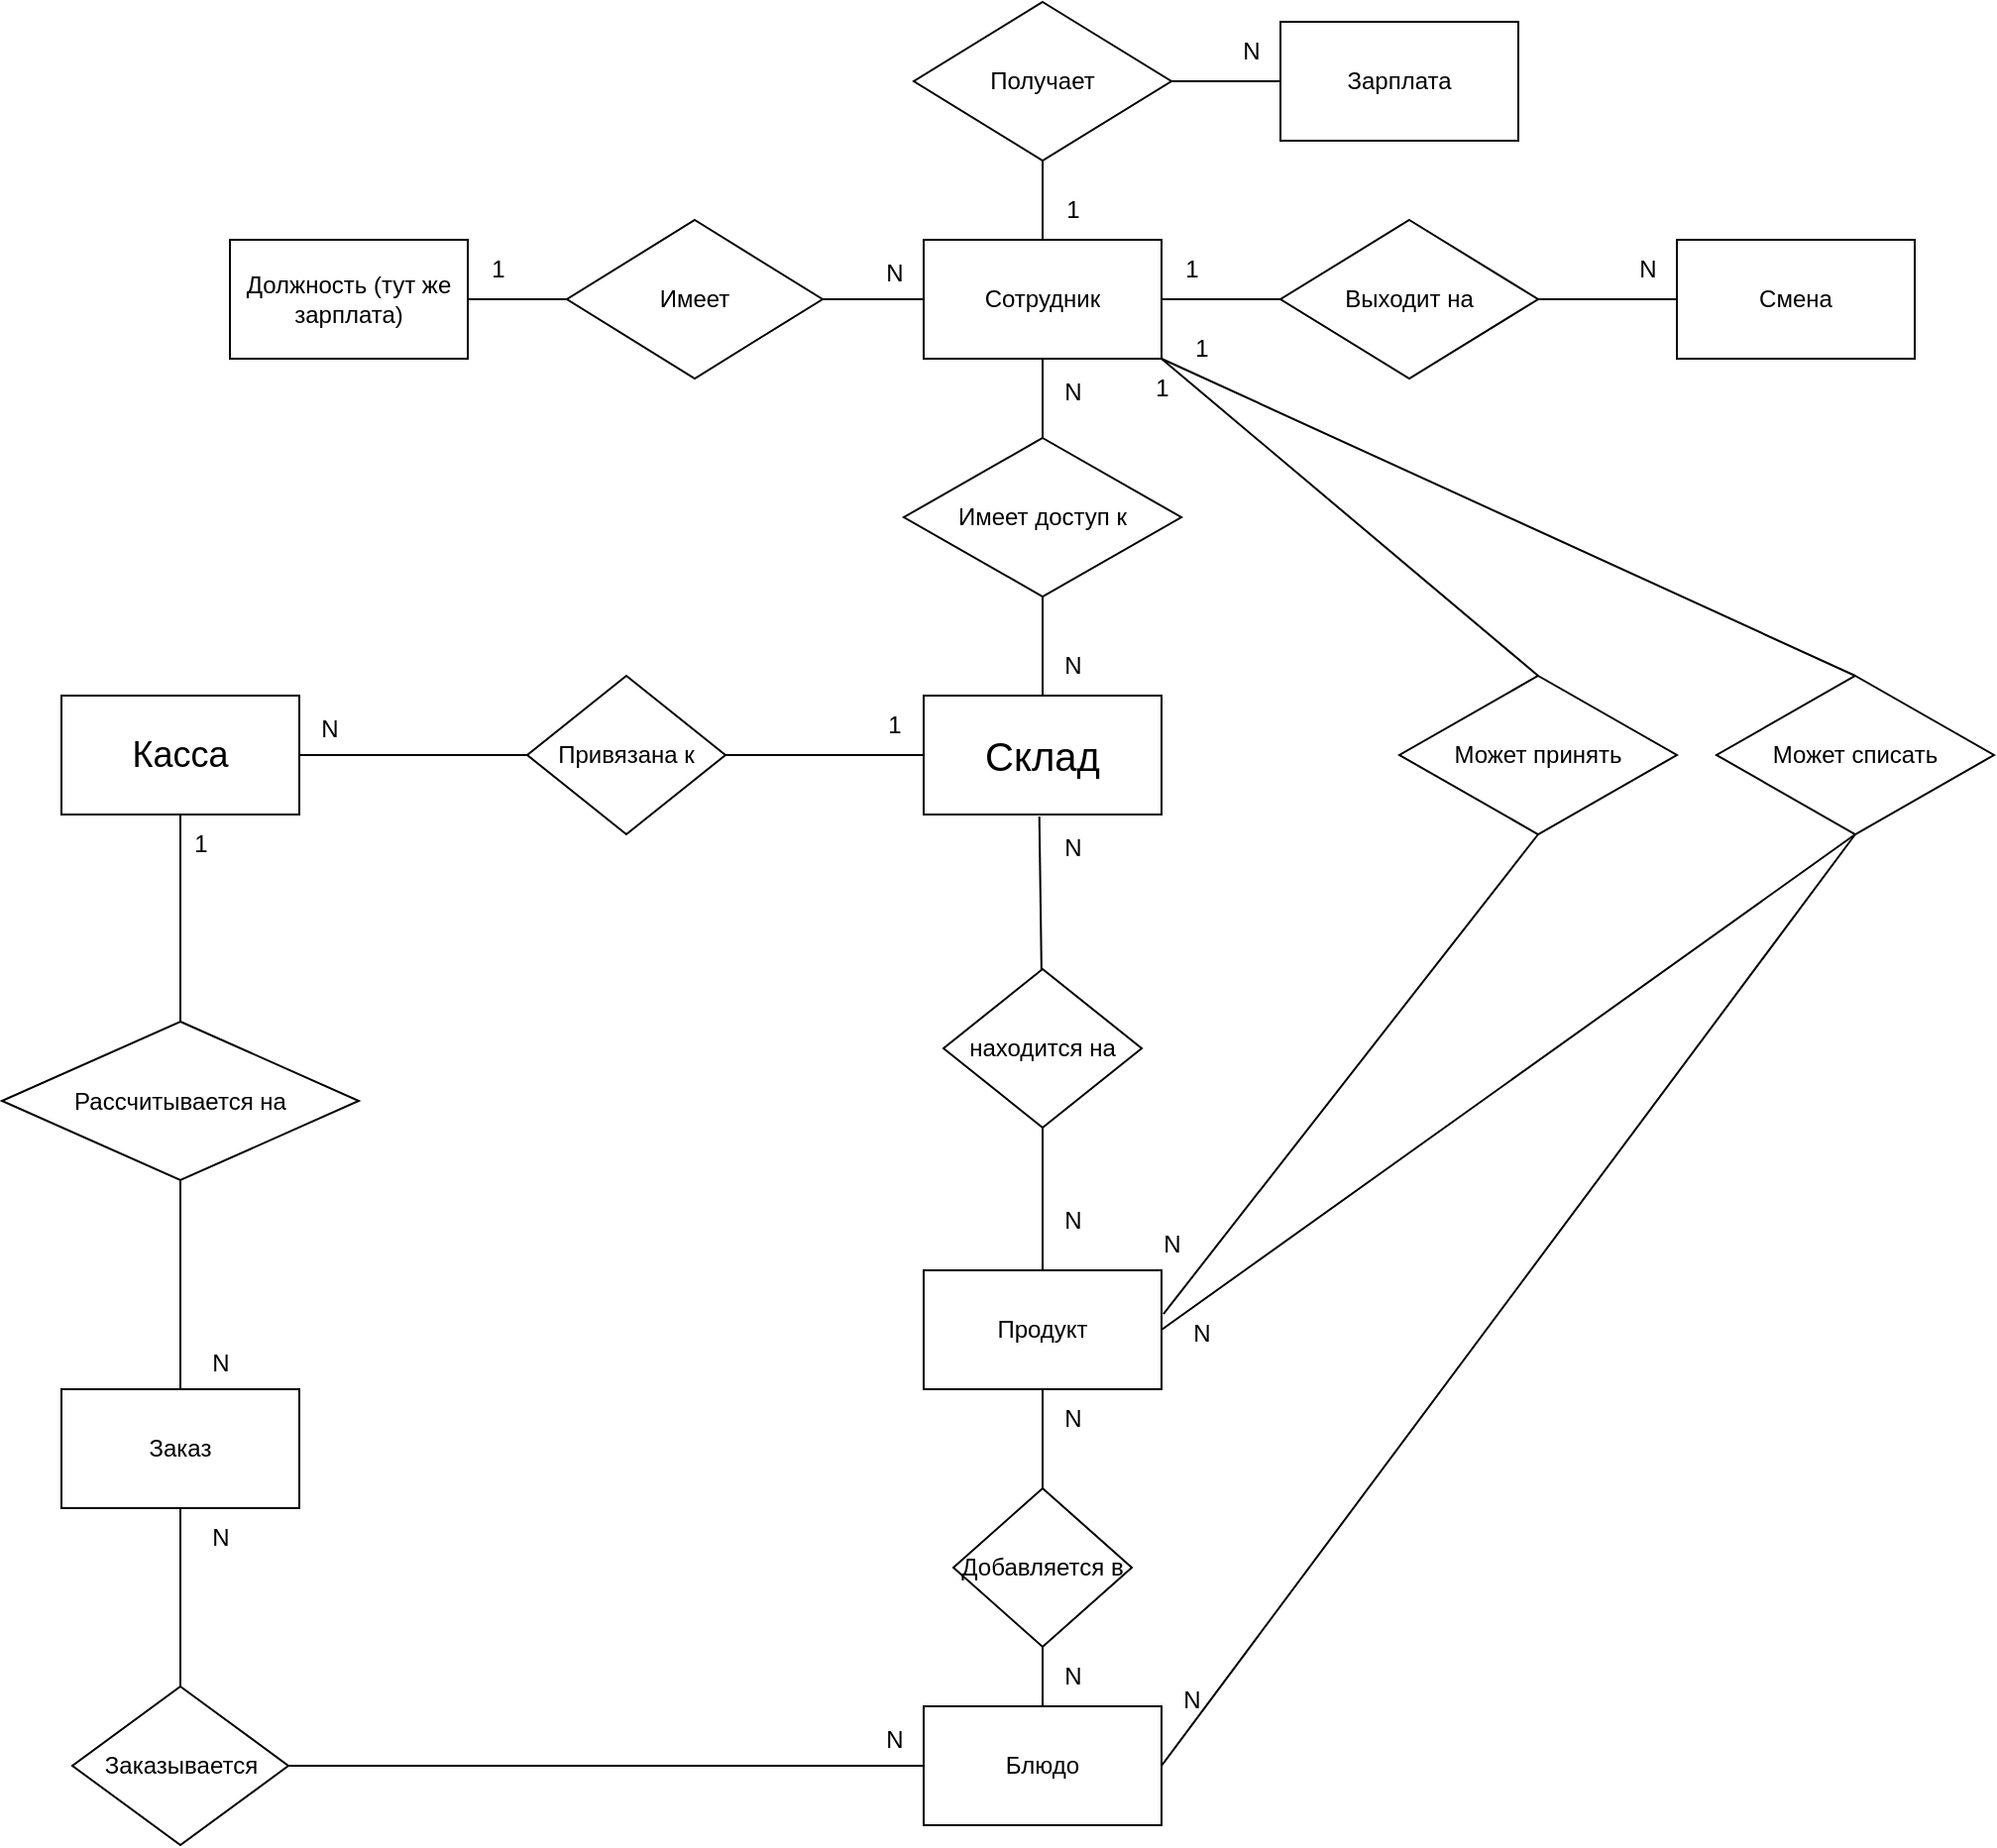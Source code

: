 <mxfile version="27.0.4">
  <diagram name="Страница — 1" id="_lCvtAupHQbLJFB4GXxQ">
    <mxGraphModel dx="1426" dy="822" grid="1" gridSize="10" guides="1" tooltips="1" connect="1" arrows="0" fold="1" page="1" pageScale="1" pageWidth="827" pageHeight="1169" math="0" shadow="0">
      <root>
        <mxCell id="0" />
        <mxCell id="1" parent="0" />
        <mxCell id="6fSMOPAhVnu70qvhzKJJ-1" value="&lt;font style=&quot;font-size: 20px;&quot;&gt;Склад&lt;/font&gt;" style="rounded=0;whiteSpace=wrap;html=1;" parent="1" vertex="1">
          <mxGeometry x="540" y="380" width="120" height="60" as="geometry" />
        </mxCell>
        <mxCell id="6fSMOPAhVnu70qvhzKJJ-2" value="&lt;font style=&quot;font-size: 18px;&quot;&gt;Касса&lt;/font&gt;" style="rounded=0;whiteSpace=wrap;html=1;" parent="1" vertex="1">
          <mxGeometry x="105" y="380" width="120" height="60" as="geometry" />
        </mxCell>
        <mxCell id="6fSMOPAhVnu70qvhzKJJ-4" value="Продукт" style="rounded=0;whiteSpace=wrap;html=1;" parent="1" vertex="1">
          <mxGeometry x="540" y="670" width="120" height="60" as="geometry" />
        </mxCell>
        <mxCell id="6fSMOPAhVnu70qvhzKJJ-5" value="Блюдо" style="rounded=0;whiteSpace=wrap;html=1;" parent="1" vertex="1">
          <mxGeometry x="540" y="890" width="120" height="60" as="geometry" />
        </mxCell>
        <mxCell id="6fSMOPAhVnu70qvhzKJJ-6" value="Заказ" style="rounded=0;whiteSpace=wrap;html=1;" parent="1" vertex="1">
          <mxGeometry x="105" y="730" width="120" height="60" as="geometry" />
        </mxCell>
        <mxCell id="6fSMOPAhVnu70qvhzKJJ-7" value="Сотрудник" style="rounded=0;whiteSpace=wrap;html=1;" parent="1" vertex="1">
          <mxGeometry x="540" y="150" width="120" height="60" as="geometry" />
        </mxCell>
        <mxCell id="6fSMOPAhVnu70qvhzKJJ-27" value="находится на" style="rhombus;whiteSpace=wrap;html=1;" parent="1" vertex="1">
          <mxGeometry x="550" y="518" width="100" height="80" as="geometry" />
        </mxCell>
        <mxCell id="6fSMOPAhVnu70qvhzKJJ-32" value="Добавляется в" style="rhombus;whiteSpace=wrap;html=1;" parent="1" vertex="1">
          <mxGeometry x="555" y="780" width="90" height="80" as="geometry" />
        </mxCell>
        <mxCell id="6fSMOPAhVnu70qvhzKJJ-34" value="Заказывается" style="rhombus;whiteSpace=wrap;html=1;" parent="1" vertex="1">
          <mxGeometry x="110.5" y="880" width="109" height="80" as="geometry" />
        </mxCell>
        <mxCell id="6fSMOPAhVnu70qvhzKJJ-36" value="Рассчитывается на" style="rhombus;whiteSpace=wrap;html=1;" parent="1" vertex="1">
          <mxGeometry x="75" y="544.5" width="180" height="80" as="geometry" />
        </mxCell>
        <mxCell id="6fSMOPAhVnu70qvhzKJJ-39" value="Привязана к" style="rhombus;whiteSpace=wrap;html=1;" parent="1" vertex="1">
          <mxGeometry x="340" y="370" width="100" height="80" as="geometry" />
        </mxCell>
        <mxCell id="6fSMOPAhVnu70qvhzKJJ-55" value="N" style="text;html=1;align=center;verticalAlign=middle;resizable=0;points=[];autosize=1;strokeColor=none;fillColor=none;" parent="1" vertex="1">
          <mxGeometry x="600" y="630" width="30" height="30" as="geometry" />
        </mxCell>
        <mxCell id="6fSMOPAhVnu70qvhzKJJ-56" value="N" style="text;html=1;align=center;verticalAlign=middle;resizable=0;points=[];autosize=1;strokeColor=none;fillColor=none;" parent="1" vertex="1">
          <mxGeometry x="600" y="730" width="30" height="30" as="geometry" />
        </mxCell>
        <mxCell id="6fSMOPAhVnu70qvhzKJJ-57" value="N" style="text;html=1;align=center;verticalAlign=middle;resizable=0;points=[];autosize=1;strokeColor=none;fillColor=none;" parent="1" vertex="1">
          <mxGeometry x="600" y="860" width="30" height="30" as="geometry" />
        </mxCell>
        <mxCell id="6fSMOPAhVnu70qvhzKJJ-58" value="1" style="text;html=1;align=center;verticalAlign=middle;resizable=0;points=[];autosize=1;strokeColor=none;fillColor=none;" parent="1" vertex="1">
          <mxGeometry x="160" y="440" width="30" height="30" as="geometry" />
        </mxCell>
        <mxCell id="6fSMOPAhVnu70qvhzKJJ-59" value="N" style="text;html=1;align=center;verticalAlign=middle;resizable=0;points=[];autosize=1;strokeColor=none;fillColor=none;" parent="1" vertex="1">
          <mxGeometry x="170" y="790" width="30" height="30" as="geometry" />
        </mxCell>
        <mxCell id="6fSMOPAhVnu70qvhzKJJ-64" value="N" style="text;html=1;align=center;verticalAlign=middle;resizable=0;points=[];autosize=1;strokeColor=none;fillColor=none;" parent="1" vertex="1">
          <mxGeometry x="600" y="350" width="30" height="30" as="geometry" />
        </mxCell>
        <mxCell id="8b8IQC2zxA8ChcZFOAkZ-6" value="" style="endArrow=none;html=1;rounded=0;fontSize=12;startSize=8;endSize=8;curved=1;entryX=0.5;entryY=1;entryDx=0;entryDy=0;exitX=0.5;exitY=0;exitDx=0;exitDy=0;" parent="1" source="8b8IQC2zxA8ChcZFOAkZ-10" target="6fSMOPAhVnu70qvhzKJJ-7" edge="1">
          <mxGeometry width="50" height="50" relative="1" as="geometry">
            <mxPoint x="400" y="50" as="sourcePoint" />
            <mxPoint x="450" as="targetPoint" />
          </mxGeometry>
        </mxCell>
        <mxCell id="8b8IQC2zxA8ChcZFOAkZ-9" value="" style="endArrow=none;html=1;rounded=0;fontSize=12;startSize=8;endSize=8;curved=1;entryX=0.5;entryY=0;entryDx=0;entryDy=0;" parent="1" source="6fSMOPAhVnu70qvhzKJJ-27" target="6fSMOPAhVnu70qvhzKJJ-4" edge="1">
          <mxGeometry width="50" height="50" relative="1" as="geometry">
            <mxPoint x="750" y="500" as="sourcePoint" />
            <mxPoint x="750" y="520.711" as="targetPoint" />
          </mxGeometry>
        </mxCell>
        <mxCell id="8b8IQC2zxA8ChcZFOAkZ-11" value="" style="endArrow=none;html=1;rounded=0;fontSize=12;startSize=8;endSize=8;curved=1;entryX=0.5;entryY=1;entryDx=0;entryDy=0;exitX=0.5;exitY=0;exitDx=0;exitDy=0;" parent="1" source="6fSMOPAhVnu70qvhzKJJ-1" target="8b8IQC2zxA8ChcZFOAkZ-10" edge="1">
          <mxGeometry width="50" height="50" relative="1" as="geometry">
            <mxPoint x="600" y="380" as="sourcePoint" />
            <mxPoint x="600" y="210" as="targetPoint" />
          </mxGeometry>
        </mxCell>
        <mxCell id="8b8IQC2zxA8ChcZFOAkZ-10" value="Имеет доступ к" style="rhombus;whiteSpace=wrap;html=1;" parent="1" vertex="1">
          <mxGeometry x="530" y="250" width="140" height="80" as="geometry" />
        </mxCell>
        <mxCell id="8b8IQC2zxA8ChcZFOAkZ-13" value="&lt;font style=&quot;font-size: 12px;&quot;&gt;N&lt;/font&gt;" style="text;html=1;align=center;verticalAlign=middle;resizable=0;points=[];autosize=1;strokeColor=none;fillColor=none;fontSize=16;" parent="1" vertex="1">
          <mxGeometry x="600" y="210" width="30" height="30" as="geometry" />
        </mxCell>
        <mxCell id="8b8IQC2zxA8ChcZFOAkZ-14" value="&lt;font style=&quot;font-size: 12px;&quot;&gt;N&lt;/font&gt;" style="text;html=1;align=center;verticalAlign=middle;resizable=0;points=[];autosize=1;strokeColor=none;fillColor=none;fontSize=16;" parent="1" vertex="1">
          <mxGeometry x="600" y="440" width="30" height="30" as="geometry" />
        </mxCell>
        <mxCell id="8b8IQC2zxA8ChcZFOAkZ-18" value="" style="endArrow=none;html=1;rounded=0;fontSize=12;startSize=8;endSize=8;curved=1;entryX=0;entryY=0.5;entryDx=0;entryDy=0;exitX=1;exitY=0.5;exitDx=0;exitDy=0;" parent="1" source="6fSMOPAhVnu70qvhzKJJ-2" target="6fSMOPAhVnu70qvhzKJJ-39" edge="1">
          <mxGeometry width="50" height="50" relative="1" as="geometry">
            <mxPoint x="270" y="410" as="sourcePoint" />
            <mxPoint x="320" y="360" as="targetPoint" />
          </mxGeometry>
        </mxCell>
        <mxCell id="8b8IQC2zxA8ChcZFOAkZ-19" value="" style="endArrow=none;html=1;rounded=0;fontSize=12;startSize=8;endSize=8;curved=1;entryX=0.5;entryY=1;entryDx=0;entryDy=0;exitX=0.5;exitY=0;exitDx=0;exitDy=0;" parent="1" source="6fSMOPAhVnu70qvhzKJJ-36" target="6fSMOPAhVnu70qvhzKJJ-2" edge="1">
          <mxGeometry width="50" height="50" relative="1" as="geometry">
            <mxPoint x="155" y="490" as="sourcePoint" />
            <mxPoint x="205" y="440" as="targetPoint" />
          </mxGeometry>
        </mxCell>
        <mxCell id="8b8IQC2zxA8ChcZFOAkZ-20" value="" style="endArrow=none;html=1;rounded=0;fontSize=12;startSize=8;endSize=8;curved=1;entryX=0.5;entryY=0;entryDx=0;entryDy=0;" parent="1" source="6fSMOPAhVnu70qvhzKJJ-36" target="6fSMOPAhVnu70qvhzKJJ-6" edge="1">
          <mxGeometry width="50" height="50" relative="1" as="geometry">
            <mxPoint x="165" y="600" as="sourcePoint" />
            <mxPoint x="165" y="620.711" as="targetPoint" />
          </mxGeometry>
        </mxCell>
        <mxCell id="8b8IQC2zxA8ChcZFOAkZ-21" value="" style="endArrow=none;html=1;rounded=0;fontSize=12;startSize=8;endSize=8;curved=1;entryX=0.5;entryY=0;entryDx=0;entryDy=0;" parent="1" source="6fSMOPAhVnu70qvhzKJJ-6" target="6fSMOPAhVnu70qvhzKJJ-34" edge="1">
          <mxGeometry width="50" height="50" relative="1" as="geometry">
            <mxPoint x="165" y="690" as="sourcePoint" />
            <mxPoint x="165" y="710.711" as="targetPoint" />
          </mxGeometry>
        </mxCell>
        <mxCell id="8b8IQC2zxA8ChcZFOAkZ-22" value="" style="endArrow=none;html=1;rounded=0;fontSize=12;startSize=8;endSize=8;curved=1;entryX=0;entryY=0.5;entryDx=0;entryDy=0;" parent="1" source="6fSMOPAhVnu70qvhzKJJ-34" target="6fSMOPAhVnu70qvhzKJJ-5" edge="1">
          <mxGeometry width="50" height="50" relative="1" as="geometry">
            <mxPoint x="219.5" y="750" as="sourcePoint" />
            <mxPoint x="249" y="700" as="targetPoint" />
          </mxGeometry>
        </mxCell>
        <mxCell id="8b8IQC2zxA8ChcZFOAkZ-23" value="" style="endArrow=none;html=1;rounded=0;fontSize=12;startSize=8;endSize=8;curved=1;entryX=0.5;entryY=1;entryDx=0;entryDy=0;" parent="1" source="6fSMOPAhVnu70qvhzKJJ-5" target="6fSMOPAhVnu70qvhzKJJ-32" edge="1">
          <mxGeometry width="50" height="50" relative="1" as="geometry">
            <mxPoint x="420" y="750" as="sourcePoint" />
            <mxPoint x="410" y="700" as="targetPoint" />
          </mxGeometry>
        </mxCell>
        <mxCell id="8b8IQC2zxA8ChcZFOAkZ-25" value="" style="endArrow=none;html=1;rounded=0;fontSize=12;startSize=8;endSize=8;curved=1;entryX=0.5;entryY=1;entryDx=0;entryDy=0;" parent="1" source="6fSMOPAhVnu70qvhzKJJ-32" target="6fSMOPAhVnu70qvhzKJJ-4" edge="1">
          <mxGeometry width="50" height="50" relative="1" as="geometry">
            <mxPoint x="490" y="750" as="sourcePoint" />
            <mxPoint x="530" y="700" as="targetPoint" />
          </mxGeometry>
        </mxCell>
        <mxCell id="8b8IQC2zxA8ChcZFOAkZ-26" value="" style="endArrow=none;html=1;rounded=0;fontSize=12;startSize=8;endSize=8;curved=1;entryX=0;entryY=0.5;entryDx=0;entryDy=0;" parent="1" source="6fSMOPAhVnu70qvhzKJJ-39" target="6fSMOPAhVnu70qvhzKJJ-1" edge="1">
          <mxGeometry width="50" height="50" relative="1" as="geometry">
            <mxPoint x="480" y="460" as="sourcePoint" />
            <mxPoint x="520" y="410" as="targetPoint" />
          </mxGeometry>
        </mxCell>
        <mxCell id="8b8IQC2zxA8ChcZFOAkZ-27" value="" style="endArrow=none;html=1;rounded=0;fontSize=12;startSize=8;endSize=8;curved=1;entryX=-0.055;entryY=0.033;entryDx=0;entryDy=0;entryPerimeter=0;" parent="1" source="6fSMOPAhVnu70qvhzKJJ-27" target="8b8IQC2zxA8ChcZFOAkZ-14" edge="1">
          <mxGeometry width="50" height="50" relative="1" as="geometry">
            <mxPoint x="600" y="497.289" as="sourcePoint" />
            <mxPoint x="600" y="447.289" as="targetPoint" />
          </mxGeometry>
        </mxCell>
        <mxCell id="8b8IQC2zxA8ChcZFOAkZ-34" value="&lt;font style=&quot;font-size: 12px;&quot;&gt;N&lt;/font&gt;" style="text;html=1;align=center;verticalAlign=middle;resizable=0;points=[];autosize=1;strokeColor=none;fillColor=none;fontSize=16;" parent="1" vertex="1">
          <mxGeometry x="170" y="700" width="30" height="30" as="geometry" />
        </mxCell>
        <mxCell id="8b8IQC2zxA8ChcZFOAkZ-35" value="&lt;font style=&quot;font-size: 12px;&quot;&gt;N&lt;/font&gt;" style="text;html=1;align=center;verticalAlign=middle;resizable=0;points=[];autosize=1;strokeColor=none;fillColor=none;fontSize=16;" parent="1" vertex="1">
          <mxGeometry x="510" y="890" width="30" height="30" as="geometry" />
        </mxCell>
        <mxCell id="8b8IQC2zxA8ChcZFOAkZ-36" value="&lt;font style=&quot;font-size: 12px;&quot;&gt;N&lt;/font&gt;" style="text;html=1;align=center;verticalAlign=middle;resizable=0;points=[];autosize=1;strokeColor=none;fillColor=none;fontSize=16;" parent="1" vertex="1">
          <mxGeometry x="225" y="380" width="30" height="30" as="geometry" />
        </mxCell>
        <mxCell id="xFQlTjMPODgbI8uBunx5-2" value="Зарплата" style="rounded=0;whiteSpace=wrap;html=1;" parent="1" vertex="1">
          <mxGeometry x="720" y="40" width="120" height="60" as="geometry" />
        </mxCell>
        <mxCell id="xFQlTjMPODgbI8uBunx5-3" value="" style="endArrow=none;html=1;rounded=0;entryX=1;entryY=0.5;entryDx=0;entryDy=0;exitX=0;exitY=0.5;exitDx=0;exitDy=0;" parent="1" source="xFQlTjMPODgbI8uBunx5-11" target="6fSMOPAhVnu70qvhzKJJ-7" edge="1">
          <mxGeometry width="50" height="50" relative="1" as="geometry">
            <mxPoint x="740" y="260" as="sourcePoint" />
            <mxPoint x="750" y="380" as="targetPoint" />
          </mxGeometry>
        </mxCell>
        <mxCell id="xFQlTjMPODgbI8uBunx5-4" value="Получает" style="rhombus;whiteSpace=wrap;html=1;" parent="1" vertex="1">
          <mxGeometry x="535" y="30" width="130" height="80" as="geometry" />
        </mxCell>
        <mxCell id="xFQlTjMPODgbI8uBunx5-6" value="" style="endArrow=none;html=1;rounded=0;entryX=1;entryY=0.5;entryDx=0;entryDy=0;exitX=0;exitY=0.5;exitDx=0;exitDy=0;" parent="1" source="xFQlTjMPODgbI8uBunx5-2" target="xFQlTjMPODgbI8uBunx5-4" edge="1">
          <mxGeometry width="50" height="50" relative="1" as="geometry">
            <mxPoint x="850" y="430" as="sourcePoint" />
            <mxPoint x="900" y="380" as="targetPoint" />
          </mxGeometry>
        </mxCell>
        <mxCell id="xFQlTjMPODgbI8uBunx5-7" value="1" style="text;html=1;align=center;verticalAlign=middle;resizable=0;points=[];autosize=1;strokeColor=none;fillColor=none;" parent="1" vertex="1">
          <mxGeometry x="510" y="380" width="30" height="30" as="geometry" />
        </mxCell>
        <mxCell id="xFQlTjMPODgbI8uBunx5-8" value="1" style="text;html=1;align=center;verticalAlign=middle;resizable=0;points=[];autosize=1;strokeColor=none;fillColor=none;" parent="1" vertex="1">
          <mxGeometry x="660" y="150" width="30" height="30" as="geometry" />
        </mxCell>
        <mxCell id="xFQlTjMPODgbI8uBunx5-10" value="N" style="text;html=1;align=center;verticalAlign=middle;resizable=0;points=[];autosize=1;strokeColor=none;fillColor=none;" parent="1" vertex="1">
          <mxGeometry x="690" y="40" width="30" height="30" as="geometry" />
        </mxCell>
        <mxCell id="xFQlTjMPODgbI8uBunx5-11" value="Выходит на" style="rhombus;whiteSpace=wrap;html=1;" parent="1" vertex="1">
          <mxGeometry x="720" y="140" width="130" height="80" as="geometry" />
        </mxCell>
        <mxCell id="xFQlTjMPODgbI8uBunx5-13" value="Смена" style="rounded=0;whiteSpace=wrap;html=1;" parent="1" vertex="1">
          <mxGeometry x="920" y="150" width="120" height="60" as="geometry" />
        </mxCell>
        <mxCell id="xFQlTjMPODgbI8uBunx5-14" value="" style="endArrow=none;html=1;rounded=0;entryX=1;entryY=0.5;entryDx=0;entryDy=0;exitX=0;exitY=0.5;exitDx=0;exitDy=0;" parent="1" source="xFQlTjMPODgbI8uBunx5-13" target="xFQlTjMPODgbI8uBunx5-11" edge="1">
          <mxGeometry width="50" height="50" relative="1" as="geometry">
            <mxPoint x="700" y="430" as="sourcePoint" />
            <mxPoint x="750" y="380" as="targetPoint" />
          </mxGeometry>
        </mxCell>
        <mxCell id="xFQlTjMPODgbI8uBunx5-15" value="" style="endArrow=none;html=1;rounded=0;entryX=0.5;entryY=0;entryDx=0;entryDy=0;exitX=0.5;exitY=1;exitDx=0;exitDy=0;" parent="1" source="xFQlTjMPODgbI8uBunx5-4" target="6fSMOPAhVnu70qvhzKJJ-7" edge="1">
          <mxGeometry width="50" height="50" relative="1" as="geometry">
            <mxPoint x="700" y="430" as="sourcePoint" />
            <mxPoint x="920" y="420" as="targetPoint" />
          </mxGeometry>
        </mxCell>
        <mxCell id="xFQlTjMPODgbI8uBunx5-16" value="N" style="text;html=1;align=center;verticalAlign=middle;resizable=0;points=[];autosize=1;strokeColor=none;fillColor=none;" parent="1" vertex="1">
          <mxGeometry x="890" y="150" width="30" height="30" as="geometry" />
        </mxCell>
        <mxCell id="xFQlTjMPODgbI8uBunx5-17" value="1" style="text;html=1;align=center;verticalAlign=middle;resizable=0;points=[];autosize=1;strokeColor=none;fillColor=none;" parent="1" vertex="1">
          <mxGeometry x="600" y="120" width="30" height="30" as="geometry" />
        </mxCell>
        <mxCell id="xFQlTjMPODgbI8uBunx5-18" value="Должность (тут же зарплата)" style="rounded=0;whiteSpace=wrap;html=1;" parent="1" vertex="1">
          <mxGeometry x="190" y="150" width="120" height="60" as="geometry" />
        </mxCell>
        <mxCell id="xFQlTjMPODgbI8uBunx5-19" value="Имеет" style="rhombus;whiteSpace=wrap;html=1;" parent="1" vertex="1">
          <mxGeometry x="360" y="140" width="129" height="80" as="geometry" />
        </mxCell>
        <mxCell id="xFQlTjMPODgbI8uBunx5-20" value="" style="endArrow=none;html=1;rounded=0;entryX=1;entryY=0.5;entryDx=0;entryDy=0;exitX=0;exitY=0.5;exitDx=0;exitDy=0;" parent="1" source="6fSMOPAhVnu70qvhzKJJ-7" target="xFQlTjMPODgbI8uBunx5-19" edge="1">
          <mxGeometry width="50" height="50" relative="1" as="geometry">
            <mxPoint x="910" y="320" as="sourcePoint" />
            <mxPoint x="870" y="320" as="targetPoint" />
          </mxGeometry>
        </mxCell>
        <mxCell id="xFQlTjMPODgbI8uBunx5-21" value="" style="endArrow=none;html=1;rounded=0;entryX=1;entryY=0.5;entryDx=0;entryDy=0;exitX=0;exitY=0.5;exitDx=0;exitDy=0;" parent="1" source="xFQlTjMPODgbI8uBunx5-19" target="xFQlTjMPODgbI8uBunx5-18" edge="1">
          <mxGeometry width="50" height="50" relative="1" as="geometry">
            <mxPoint x="920" y="330" as="sourcePoint" />
            <mxPoint x="880" y="330" as="targetPoint" />
          </mxGeometry>
        </mxCell>
        <mxCell id="xFQlTjMPODgbI8uBunx5-22" value="Может списать" style="rhombus;whiteSpace=wrap;html=1;" parent="1" vertex="1">
          <mxGeometry x="940" y="370" width="140" height="80" as="geometry" />
        </mxCell>
        <mxCell id="xFQlTjMPODgbI8uBunx5-24" value="" style="endArrow=none;html=1;rounded=0;entryX=1;entryY=1;entryDx=0;entryDy=0;exitX=0.5;exitY=0;exitDx=0;exitDy=0;" parent="1" source="xFQlTjMPODgbI8uBunx5-22" target="6fSMOPAhVnu70qvhzKJJ-7" edge="1">
          <mxGeometry width="50" height="50" relative="1" as="geometry">
            <mxPoint x="700" y="430" as="sourcePoint" />
            <mxPoint x="750" y="380" as="targetPoint" />
          </mxGeometry>
        </mxCell>
        <mxCell id="xFQlTjMPODgbI8uBunx5-26" value="" style="endArrow=none;html=1;rounded=0;entryX=0.5;entryY=1;entryDx=0;entryDy=0;exitX=1;exitY=0.5;exitDx=0;exitDy=0;" parent="1" source="6fSMOPAhVnu70qvhzKJJ-4" target="xFQlTjMPODgbI8uBunx5-22" edge="1">
          <mxGeometry width="50" height="50" relative="1" as="geometry">
            <mxPoint x="700" y="430" as="sourcePoint" />
            <mxPoint x="750" y="380" as="targetPoint" />
          </mxGeometry>
        </mxCell>
        <mxCell id="LDx3xS_uHdXl3ZagKr_C-3" value="" style="endArrow=none;html=1;rounded=0;exitX=1;exitY=0.5;exitDx=0;exitDy=0;entryX=0.5;entryY=1;entryDx=0;entryDy=0;" edge="1" parent="1" source="6fSMOPAhVnu70qvhzKJJ-5" target="xFQlTjMPODgbI8uBunx5-22">
          <mxGeometry width="50" height="50" relative="1" as="geometry">
            <mxPoint x="670" y="710" as="sourcePoint" />
            <mxPoint x="960" y="450" as="targetPoint" />
          </mxGeometry>
        </mxCell>
        <mxCell id="LDx3xS_uHdXl3ZagKr_C-4" value="Может принять" style="rhombus;whiteSpace=wrap;html=1;" vertex="1" parent="1">
          <mxGeometry x="780" y="370" width="140" height="80" as="geometry" />
        </mxCell>
        <mxCell id="LDx3xS_uHdXl3ZagKr_C-6" value="" style="endArrow=none;html=1;rounded=0;entryX=1;entryY=1;entryDx=0;entryDy=0;exitX=0.5;exitY=0;exitDx=0;exitDy=0;" edge="1" parent="1" source="LDx3xS_uHdXl3ZagKr_C-4" target="6fSMOPAhVnu70qvhzKJJ-7">
          <mxGeometry width="50" height="50" relative="1" as="geometry">
            <mxPoint x="1020" y="380" as="sourcePoint" />
            <mxPoint x="670" y="220" as="targetPoint" />
          </mxGeometry>
        </mxCell>
        <mxCell id="LDx3xS_uHdXl3ZagKr_C-7" value="" style="endArrow=none;html=1;rounded=0;entryX=1.008;entryY=0.367;entryDx=0;entryDy=0;exitX=0.5;exitY=1;exitDx=0;exitDy=0;entryPerimeter=0;" edge="1" parent="1" source="LDx3xS_uHdXl3ZagKr_C-4" target="6fSMOPAhVnu70qvhzKJJ-4">
          <mxGeometry width="50" height="50" relative="1" as="geometry">
            <mxPoint x="860" y="380" as="sourcePoint" />
            <mxPoint x="670" y="220" as="targetPoint" />
          </mxGeometry>
        </mxCell>
        <mxCell id="LDx3xS_uHdXl3ZagKr_C-8" value="1" style="text;html=1;align=center;verticalAlign=middle;resizable=0;points=[];autosize=1;strokeColor=none;fillColor=none;" vertex="1" parent="1">
          <mxGeometry x="645" y="210" width="30" height="30" as="geometry" />
        </mxCell>
        <mxCell id="LDx3xS_uHdXl3ZagKr_C-9" value="1" style="text;html=1;align=center;verticalAlign=middle;resizable=0;points=[];autosize=1;strokeColor=none;fillColor=none;" vertex="1" parent="1">
          <mxGeometry x="665" y="190" width="30" height="30" as="geometry" />
        </mxCell>
        <mxCell id="LDx3xS_uHdXl3ZagKr_C-10" value="&lt;font style=&quot;font-size: 12px;&quot;&gt;N&lt;/font&gt;" style="text;html=1;align=center;verticalAlign=middle;resizable=0;points=[];autosize=1;strokeColor=none;fillColor=none;fontSize=16;" vertex="1" parent="1">
          <mxGeometry x="650" y="640" width="30" height="30" as="geometry" />
        </mxCell>
        <mxCell id="LDx3xS_uHdXl3ZagKr_C-11" value="&lt;font style=&quot;font-size: 12px;&quot;&gt;N&lt;/font&gt;" style="text;html=1;align=center;verticalAlign=middle;resizable=0;points=[];autosize=1;strokeColor=none;fillColor=none;fontSize=16;" vertex="1" parent="1">
          <mxGeometry x="665" y="685" width="30" height="30" as="geometry" />
        </mxCell>
        <mxCell id="LDx3xS_uHdXl3ZagKr_C-12" value="&lt;font style=&quot;font-size: 12px;&quot;&gt;N&lt;/font&gt;" style="text;html=1;align=center;verticalAlign=middle;resizable=0;points=[];autosize=1;strokeColor=none;fillColor=none;fontSize=16;" vertex="1" parent="1">
          <mxGeometry x="660" y="870" width="30" height="30" as="geometry" />
        </mxCell>
        <mxCell id="LDx3xS_uHdXl3ZagKr_C-13" value="&lt;font style=&quot;font-size: 12px;&quot;&gt;N&lt;/font&gt;" style="text;html=1;align=center;verticalAlign=middle;resizable=0;points=[];autosize=1;strokeColor=none;fillColor=none;fontSize=16;" vertex="1" parent="1">
          <mxGeometry x="510" y="150" width="30" height="30" as="geometry" />
        </mxCell>
        <mxCell id="LDx3xS_uHdXl3ZagKr_C-14" value="1" style="text;html=1;align=center;verticalAlign=middle;resizable=0;points=[];autosize=1;strokeColor=none;fillColor=none;" vertex="1" parent="1">
          <mxGeometry x="310" y="150" width="30" height="30" as="geometry" />
        </mxCell>
      </root>
    </mxGraphModel>
  </diagram>
</mxfile>
